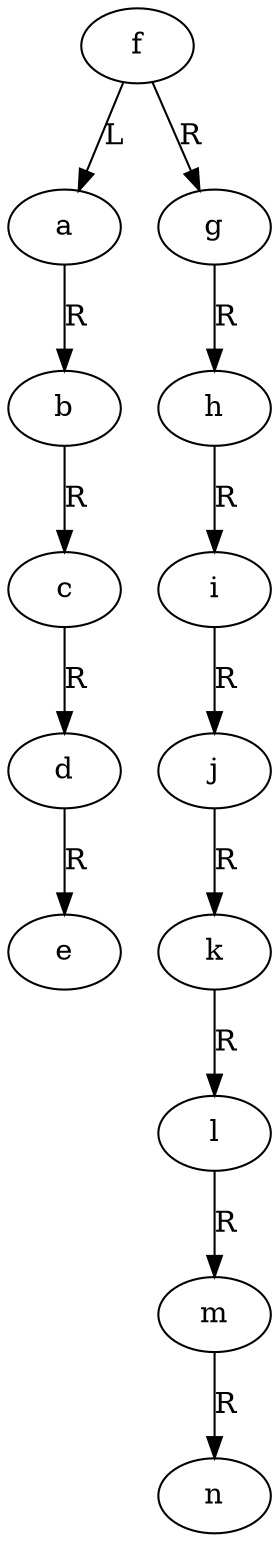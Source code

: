 digraph G { 
"f" -> "a" [label="L"]
"f" -> "g" [label="R"]

"a" -> "b" [label="R"]

"b" -> "c" [label="R"]

"c" -> "d" [label="R"]

"d" -> "e" [label="R"]

"g" -> "h" [label="R"]

"h" -> "i" [label="R"]

"i" -> "j" [label="R"]

"j" -> "k" [label="R"]

"k" -> "l" [label="R"]

"l" -> "m" [label="R"]

"m" -> "n" [label="R"]
}
